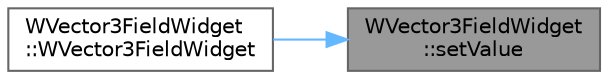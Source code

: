 digraph "WVector3FieldWidget::setValue"
{
 // LATEX_PDF_SIZE
  bgcolor="transparent";
  edge [fontname=Helvetica,fontsize=10,labelfontname=Helvetica,labelfontsize=10];
  node [fontname=Helvetica,fontsize=10,shape=box,height=0.2,width=0.4];
  rankdir="RL";
  Node1 [id="Node000001",label="WVector3FieldWidget\l::setValue",height=0.2,width=0.4,color="gray40", fillcolor="grey60", style="filled", fontcolor="black",tooltip=" "];
  Node1 -> Node2 [id="edge1_Node000001_Node000002",dir="back",color="steelblue1",style="solid",tooltip=" "];
  Node2 [id="Node000002",label="WVector3FieldWidget\l::WVector3FieldWidget",height=0.2,width=0.4,color="grey40", fillcolor="white", style="filled",URL="$class_w_vector3_field_widget.html#af97aa38d915e9507dc6d03ce2567974d",tooltip=" "];
}
